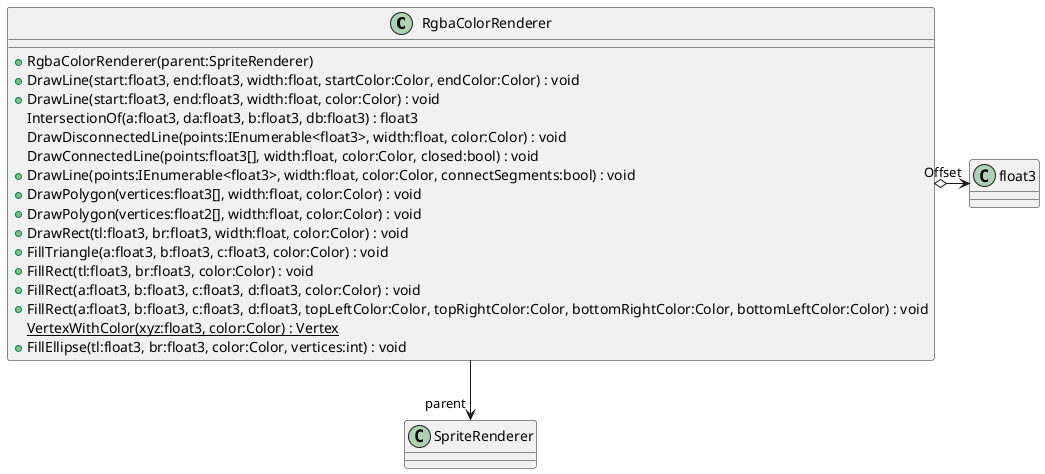 @startuml
class RgbaColorRenderer {
    + RgbaColorRenderer(parent:SpriteRenderer)
    + DrawLine(start:float3, end:float3, width:float, startColor:Color, endColor:Color) : void
    + DrawLine(start:float3, end:float3, width:float, color:Color) : void
    IntersectionOf(a:float3, da:float3, b:float3, db:float3) : float3
    DrawDisconnectedLine(points:IEnumerable<float3>, width:float, color:Color) : void
    DrawConnectedLine(points:float3[], width:float, color:Color, closed:bool) : void
    + DrawLine(points:IEnumerable<float3>, width:float, color:Color, connectSegments:bool) : void
    + DrawPolygon(vertices:float3[], width:float, color:Color) : void
    + DrawPolygon(vertices:float2[], width:float, color:Color) : void
    + DrawRect(tl:float3, br:float3, width:float, color:Color) : void
    + FillTriangle(a:float3, b:float3, c:float3, color:Color) : void
    + FillRect(tl:float3, br:float3, color:Color) : void
    + FillRect(a:float3, b:float3, c:float3, d:float3, color:Color) : void
    + FillRect(a:float3, b:float3, c:float3, d:float3, topLeftColor:Color, topRightColor:Color, bottomRightColor:Color, bottomLeftColor:Color) : void
    {static} VertexWithColor(xyz:float3, color:Color) : Vertex
    + FillEllipse(tl:float3, br:float3, color:Color, vertices:int) : void
}
RgbaColorRenderer o-> "Offset" float3
RgbaColorRenderer --> "parent" SpriteRenderer
@enduml
